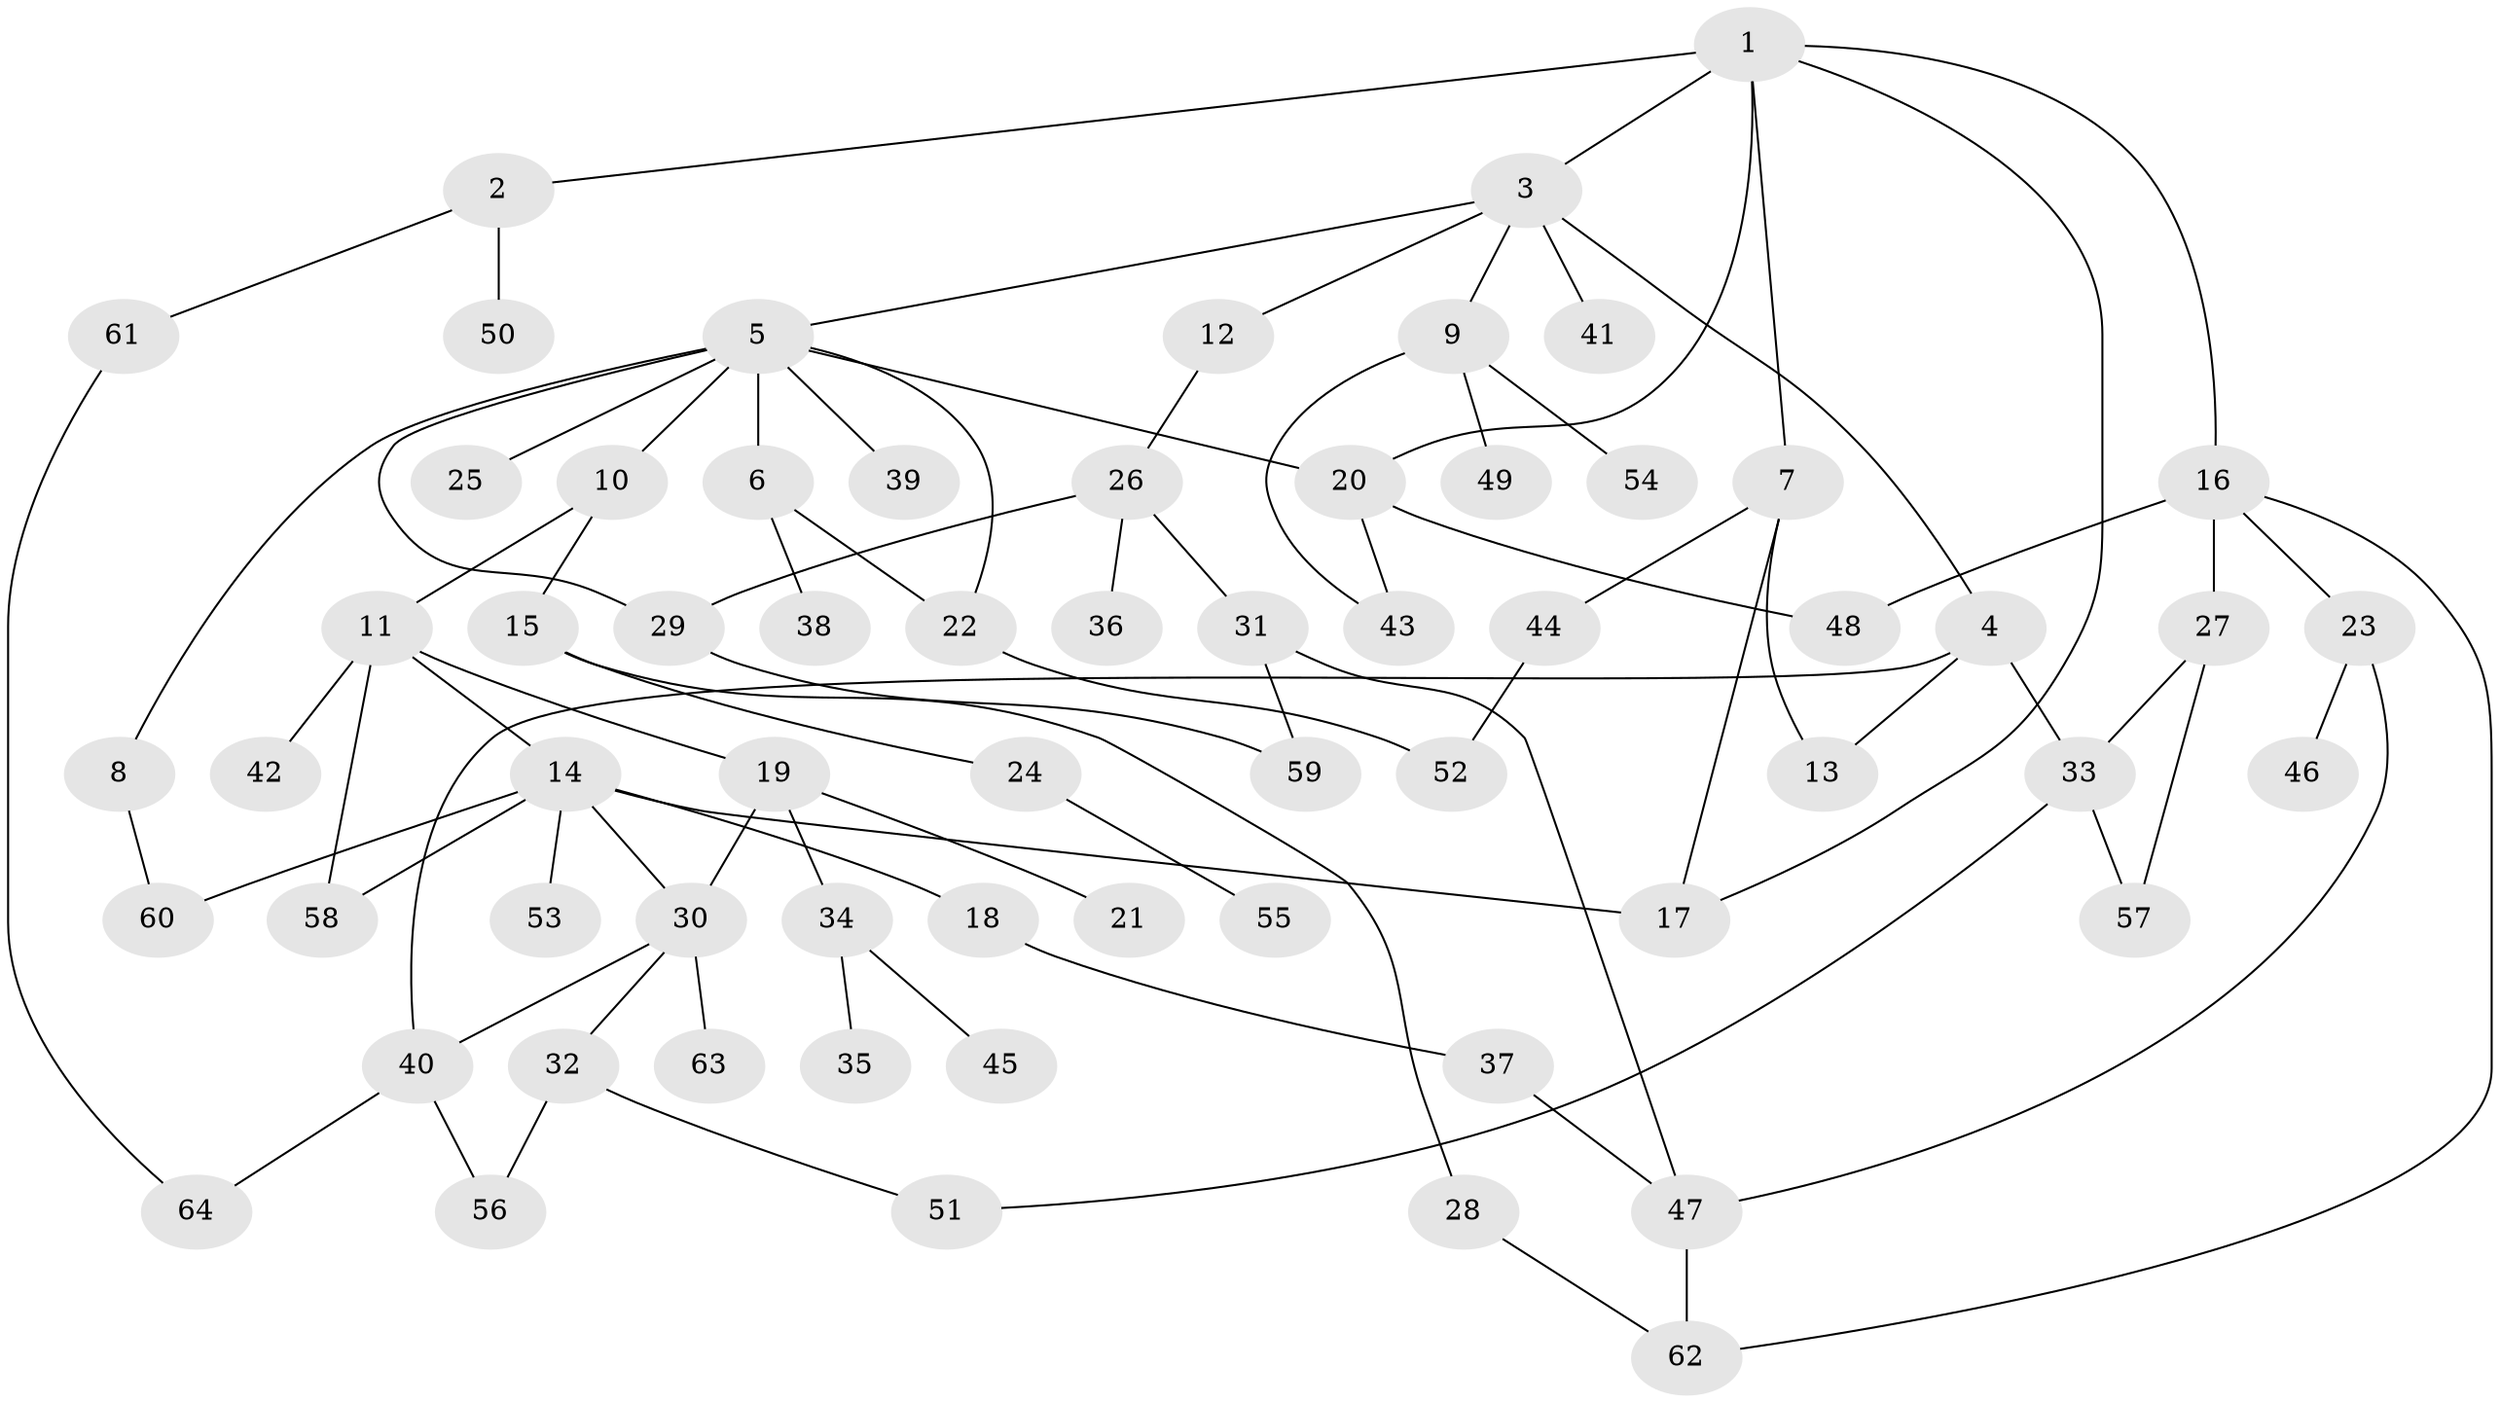 // Generated by graph-tools (version 1.1) at 2025/25/03/09/25 03:25:35]
// undirected, 64 vertices, 86 edges
graph export_dot {
graph [start="1"]
  node [color=gray90,style=filled];
  1;
  2;
  3;
  4;
  5;
  6;
  7;
  8;
  9;
  10;
  11;
  12;
  13;
  14;
  15;
  16;
  17;
  18;
  19;
  20;
  21;
  22;
  23;
  24;
  25;
  26;
  27;
  28;
  29;
  30;
  31;
  32;
  33;
  34;
  35;
  36;
  37;
  38;
  39;
  40;
  41;
  42;
  43;
  44;
  45;
  46;
  47;
  48;
  49;
  50;
  51;
  52;
  53;
  54;
  55;
  56;
  57;
  58;
  59;
  60;
  61;
  62;
  63;
  64;
  1 -- 2;
  1 -- 3;
  1 -- 7;
  1 -- 16;
  1 -- 17;
  1 -- 20;
  2 -- 50;
  2 -- 61;
  3 -- 4;
  3 -- 5;
  3 -- 9;
  3 -- 12;
  3 -- 41;
  4 -- 13;
  4 -- 33;
  4 -- 40;
  5 -- 6;
  5 -- 8;
  5 -- 10;
  5 -- 20;
  5 -- 25;
  5 -- 39;
  5 -- 29;
  5 -- 22;
  6 -- 22;
  6 -- 38;
  7 -- 44;
  7 -- 17;
  7 -- 13;
  8 -- 60;
  9 -- 43;
  9 -- 49;
  9 -- 54;
  10 -- 11;
  10 -- 15;
  11 -- 14;
  11 -- 19;
  11 -- 42;
  11 -- 58;
  12 -- 26;
  14 -- 18;
  14 -- 30;
  14 -- 53;
  14 -- 60;
  14 -- 17;
  14 -- 58;
  15 -- 24;
  15 -- 28;
  16 -- 23;
  16 -- 27;
  16 -- 48;
  16 -- 62;
  18 -- 37;
  19 -- 21;
  19 -- 34;
  19 -- 30;
  20 -- 48;
  20 -- 43;
  22 -- 52;
  23 -- 46;
  23 -- 47;
  24 -- 55;
  26 -- 29;
  26 -- 31;
  26 -- 36;
  27 -- 33;
  27 -- 57;
  28 -- 62;
  29 -- 59;
  30 -- 32;
  30 -- 40;
  30 -- 63;
  31 -- 47;
  31 -- 59;
  32 -- 56;
  32 -- 51;
  33 -- 51;
  33 -- 57;
  34 -- 35;
  34 -- 45;
  37 -- 47;
  40 -- 56;
  40 -- 64;
  44 -- 52;
  47 -- 62;
  61 -- 64;
}
